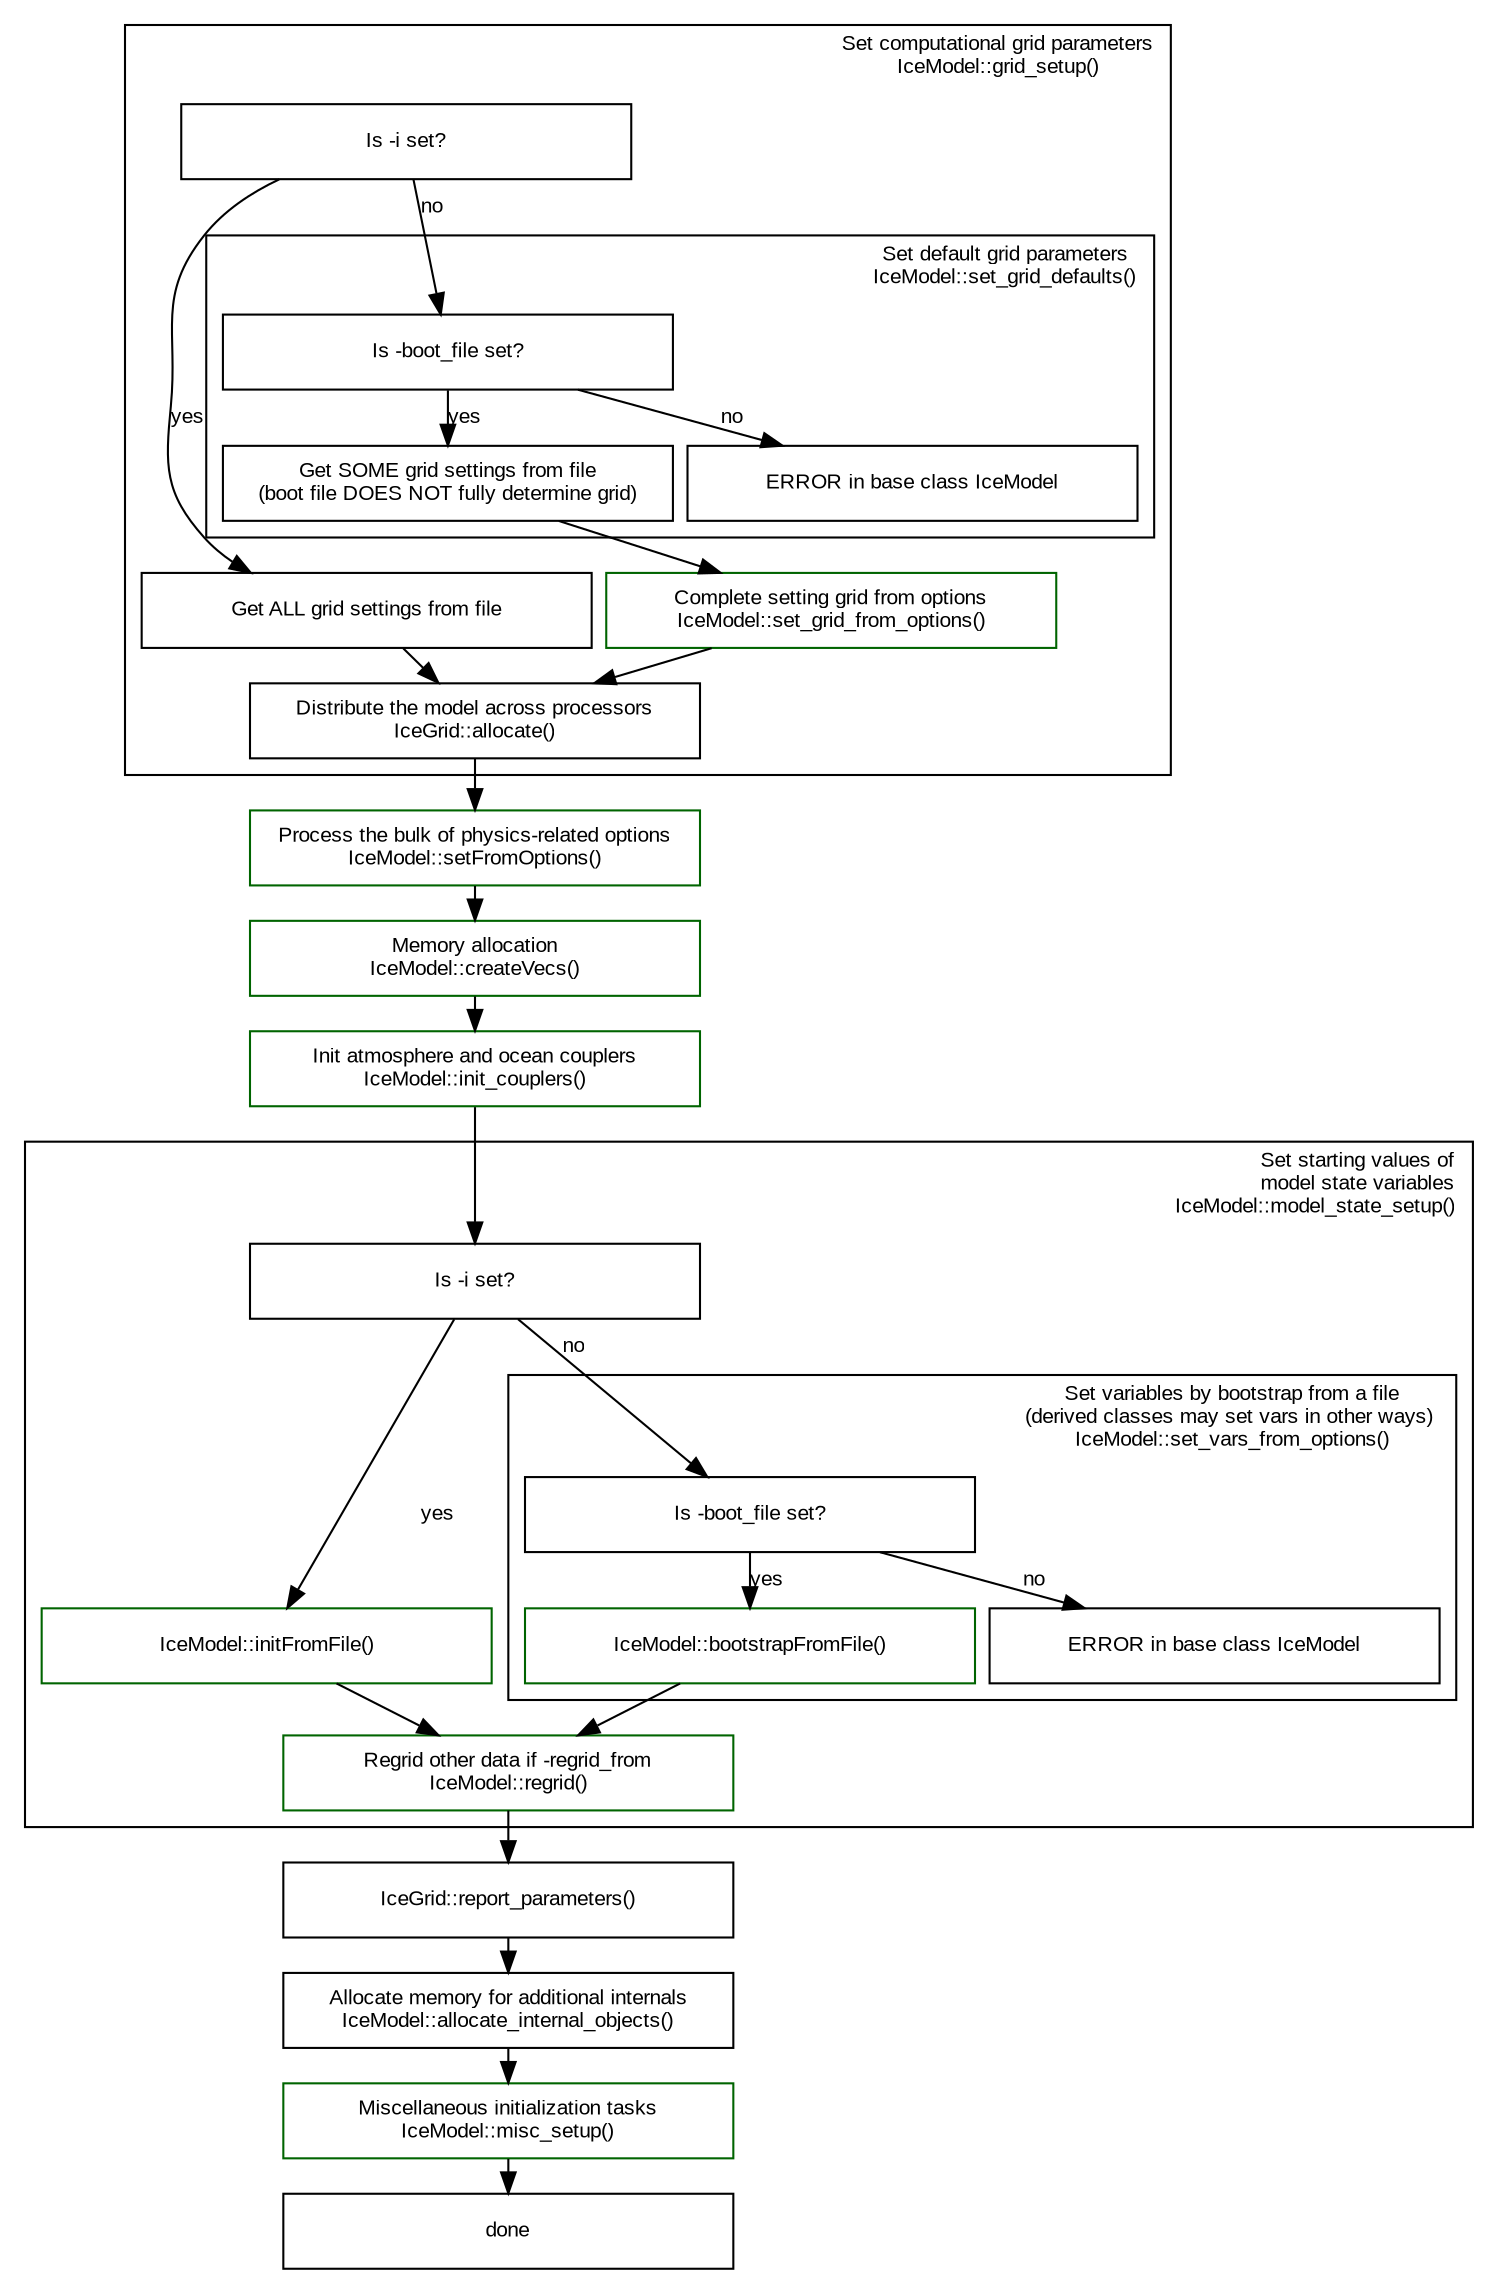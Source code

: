 // Use
// dot -Tpng initialization-sequence.dot -o initialization-sequence.png
// to create the picture (or just grab it from the class browser).

digraph pism_init {
  // Global graph parameters
  node [fontname=Arial fontsize=10 shape=box width=3];
  edge [fontname=Arial fontsize=10];
  graph [fontname=Arial fontsize=10 ranksep=0.1 nodesep=0.1];

  subgraph cluster_grid {
    label = "Set computational grid parameters\rIceModel::grid_setup()";
    URL = "@ref IceModel::grid_setup()";
    labeljust = r;

    is_i_set1 [label = "Is -i set?"];

    grid_from_file [label = "Get ALL grid settings from file" URL="@ref PIO::inq_grid()"];

    subgraph cluster_set_grid_defaults {
      label = "Set default grid parameters\nIceModel::set_grid_defaults()";
      labeljust = r;
      URL = "@ref IceModel::set_grid_defaults()";

      is_boot_file_set1 [label = "Is -boot_file set?"];
      
      grid_from_boot_file [label = "Get SOME grid settings from file\n(boot file DOES NOT fully determine grid)" URL="@ref PIO::inq_grid()"];
      
      fail_in_IceModel1 [label = "ERROR in base class IceModel"]
      
      is_boot_file_set1 -> grid_from_boot_file [label = "yes"];
      is_boot_file_set1 -> fail_in_IceModel1 [label = "no"];

    }

    is_i_set1 -> is_boot_file_set1 [label = "no"];
    is_i_set1 -> grid_from_file [label = "yes"];

    grid_from_options [label = "Complete setting grid from options\nIceModel::set_grid_from_options()" color=darkgreen URL="@ref IceModel::set_grid_from_options()"];
      
    grid_from_boot_file -> grid_from_options;

    createDA [label = "Distribute the model across processors\nIceGrid::allocate()" URL="@ref IceGrid::allocate()"];
    {grid_from_file grid_from_options} -> createDA;
  }

  setFromOptions [label = "Process the bulk of physics-related options\nIceModel::setFromOptions()" color=darkgreen URL="@ref IceModel::setFromOptions()"];
  createDA -> setFromOptions;
  
  createVecs [label = "Memory allocation\nIceModel::createVecs()" color=darkgreen URL="@ref IceModel::createVecs()"];
  setFromOptions -> createVecs;

  init_couplers [label = "Init atmosphere and ocean couplers\nIceModel::init_couplers()" color=darkgreen URL="@ref IceModel::init_couplers()"];
  createVecs -> init_couplers;

  init_couplers -> is_i_set2;

  subgraph cluster_model_state {
    label = "Set starting values of\rmodel state variables\rIceModel::model_state_setup()";
    labeljust = r;
    URL = "@ref IceModel::model_state_setup()";

    is_i_set2 [label = "Is -i set?"];

    initFromFile [label = "IceModel::initFromFile()" color=darkgreen URL="@ref IceModel::initFromFile()"];
    
    subgraph cluster_set_values_from_options {
      label = "Set variables by bootstrap from a file\n(derived classes may set vars in other ways) \nIceModel::set_vars_from_options()";
      labeljust = r;
      URL = "@ref IceModel::set_vars_from_options()";

      is_boot_file_set [label = "Is -boot_file set?"];
      
      bootstrap_from_file [label = "IceModel::bootstrapFromFile()" color=darkgreen URL="@ref IceModel::bootstrapFromFile()"];
      
      fail_in_IceModel [label = "ERROR in base class IceModel"]
      
      is_boot_file_set -> bootstrap_from_file [label = "yes"];
      is_boot_file_set -> fail_in_IceModel [label = "no"];
      
    }
    is_i_set2 -> initFromFile [label = "yes"];
    is_i_set2 -> is_boot_file_set [label = "no"];

    regrid [label = "Regrid other data if -regrid_from\nIceModel::regrid()" color=darkgreen URL="@ref IceModel::regrid()"];
    {initFromFile bootstrap_from_file} -> regrid;
  }  


  report [label = "IceGrid::report_parameters()" URL="@ref IceGrid::report_parameters()"];
  regrid -> report;

  allocate_internal_objects [label = "Allocate memory for additional internals\nIceModel::allocate_internal_objects()" URL="@ref IceModel::allocate_internal_objects()"];
  report -> allocate_internal_objects;

  misc [label = "Miscellaneous initialization tasks\nIceModel::misc_setup()" color=darkgreen URL="@ref IceModel::misc_setup()"];
  allocate_internal_objects -> misc;

  misc -> done;
}

